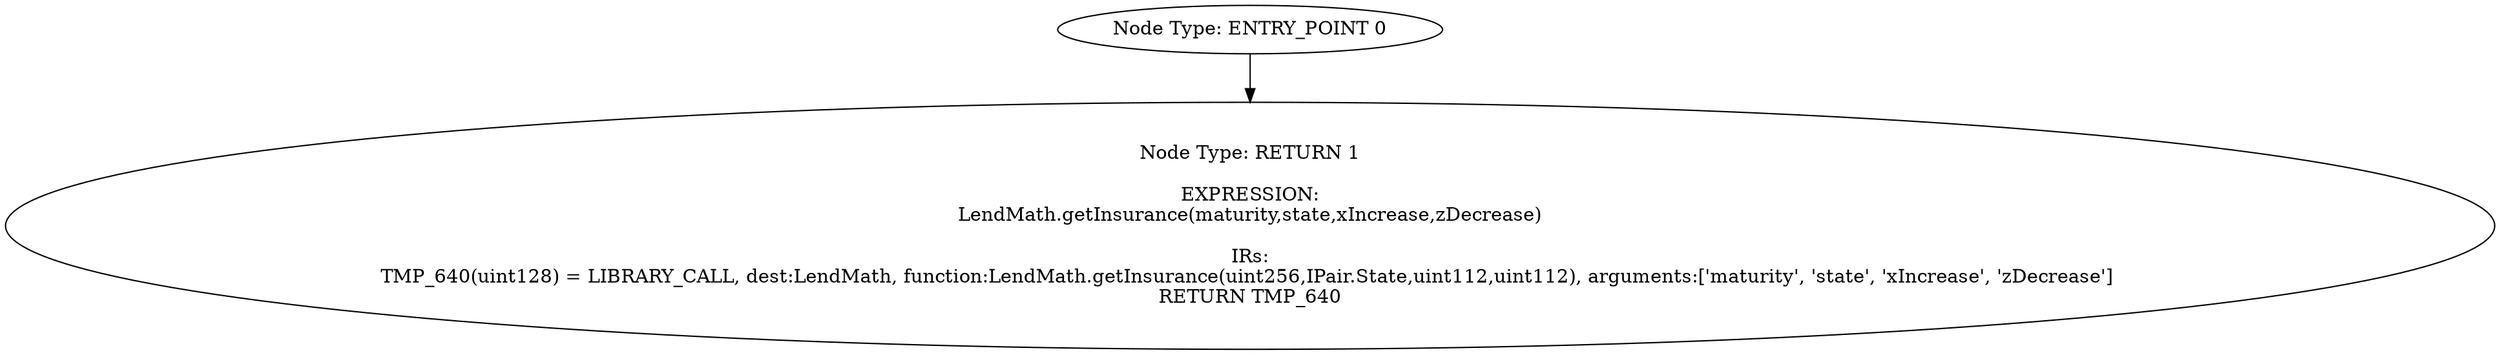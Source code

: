 digraph{
0[label="Node Type: ENTRY_POINT 0
"];
0->1;
1[label="Node Type: RETURN 1

EXPRESSION:
LendMath.getInsurance(maturity,state,xIncrease,zDecrease)

IRs:
TMP_640(uint128) = LIBRARY_CALL, dest:LendMath, function:LendMath.getInsurance(uint256,IPair.State,uint112,uint112), arguments:['maturity', 'state', 'xIncrease', 'zDecrease'] 
RETURN TMP_640"];
}
